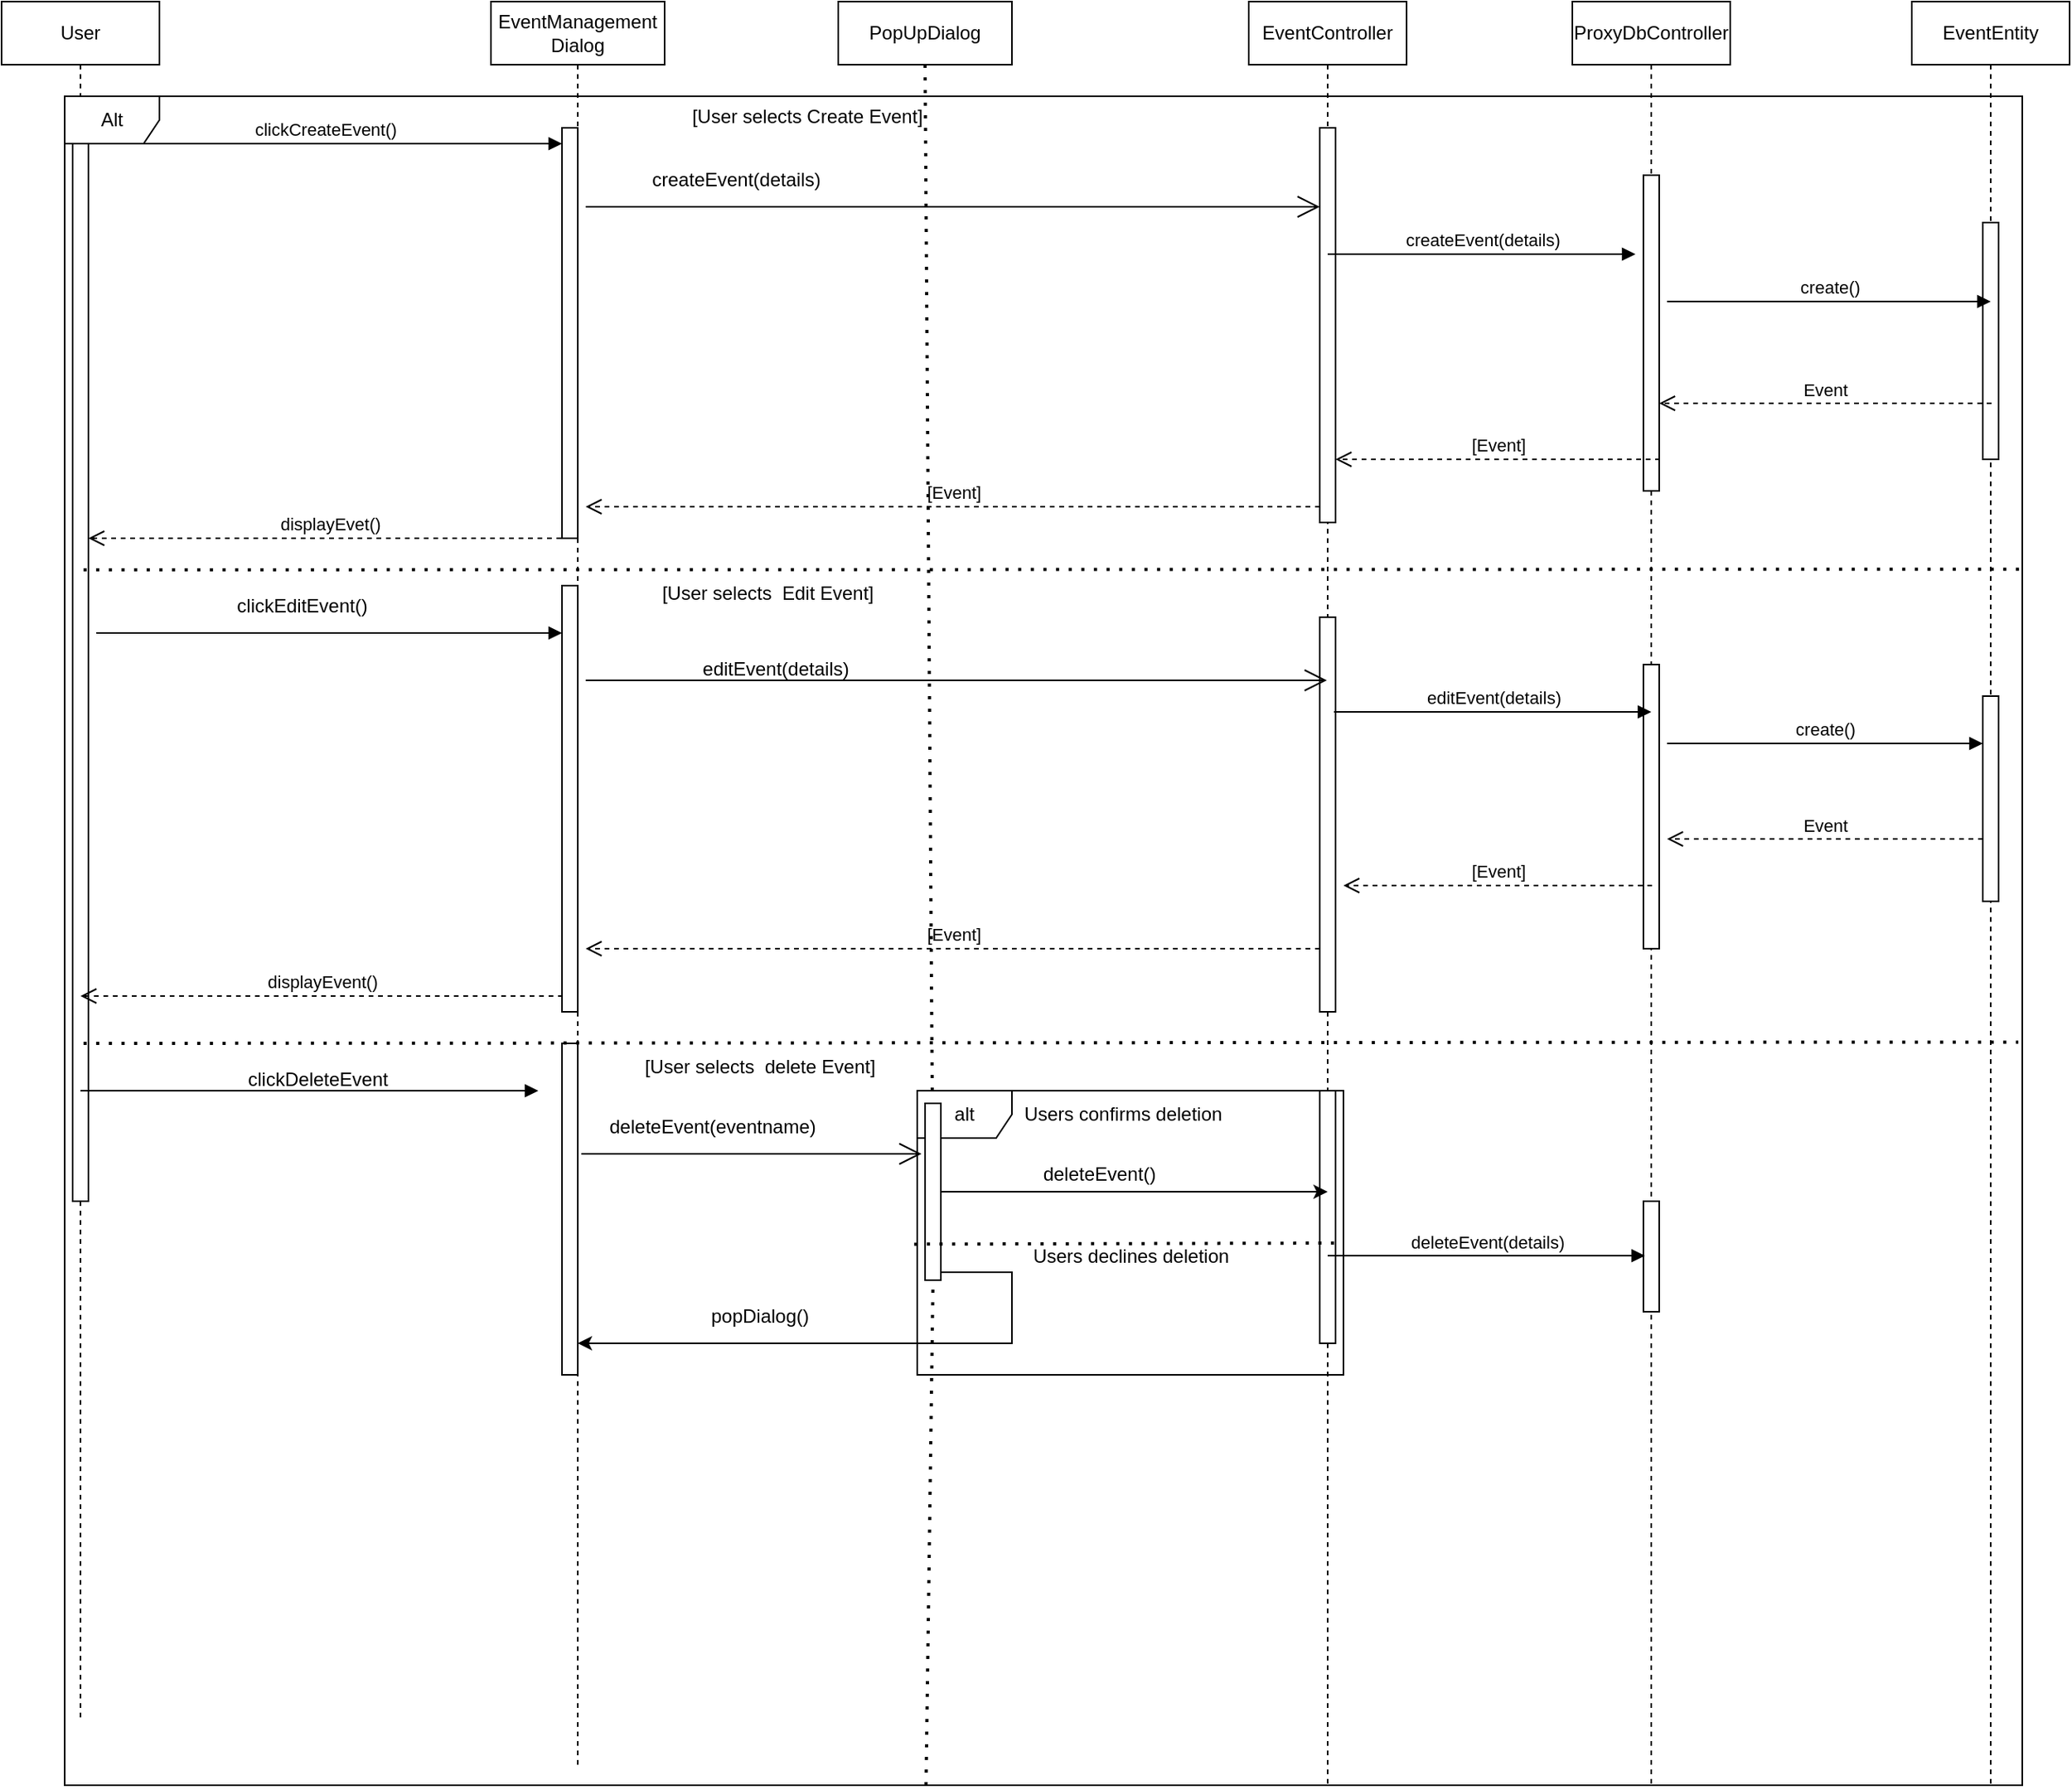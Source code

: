 <mxfile version="27.0.1">
  <diagram name="Page-1" id="2YBvvXClWsGukQMizWep">
    <mxGraphModel dx="1603" dy="811" grid="1" gridSize="10" guides="1" tooltips="1" connect="1" arrows="1" fold="1" page="1" pageScale="1" pageWidth="850" pageHeight="1100" math="0" shadow="0">
      <root>
        <mxCell id="0" />
        <mxCell id="1" parent="0" />
        <mxCell id="aM9ryv3xv72pqoxQDRHE-1" value="User" style="shape=umlLifeline;perimeter=lifelinePerimeter;whiteSpace=wrap;html=1;container=0;dropTarget=0;collapsible=0;recursiveResize=0;outlineConnect=0;portConstraint=eastwest;newEdgeStyle={&quot;edgeStyle&quot;:&quot;elbowEdgeStyle&quot;,&quot;elbow&quot;:&quot;vertical&quot;,&quot;curved&quot;:0,&quot;rounded&quot;:0};" parent="1" vertex="1">
          <mxGeometry x="40" y="30" width="100" height="1090" as="geometry" />
        </mxCell>
        <mxCell id="aM9ryv3xv72pqoxQDRHE-2" value="" style="html=1;points=[];perimeter=orthogonalPerimeter;outlineConnect=0;targetShapes=umlLifeline;portConstraint=eastwest;newEdgeStyle={&quot;edgeStyle&quot;:&quot;elbowEdgeStyle&quot;,&quot;elbow&quot;:&quot;vertical&quot;,&quot;curved&quot;:0,&quot;rounded&quot;:0};" parent="aM9ryv3xv72pqoxQDRHE-1" vertex="1">
          <mxGeometry x="45" y="70" width="10" height="690" as="geometry" />
        </mxCell>
        <mxCell id="aM9ryv3xv72pqoxQDRHE-5" value="EventManagemen&lt;span style=&quot;background-color: transparent; color: light-dark(rgb(0, 0, 0), rgb(255, 255, 255));&quot;&gt;t&lt;/span&gt;&lt;div&gt;&lt;span style=&quot;background-color: transparent; color: light-dark(rgb(0, 0, 0), rgb(255, 255, 255));&quot;&gt;Dialog&lt;/span&gt;&lt;/div&gt;" style="shape=umlLifeline;perimeter=lifelinePerimeter;whiteSpace=wrap;html=1;container=0;dropTarget=0;collapsible=0;recursiveResize=0;outlineConnect=0;portConstraint=eastwest;newEdgeStyle={&quot;edgeStyle&quot;:&quot;elbowEdgeStyle&quot;,&quot;elbow&quot;:&quot;vertical&quot;,&quot;curved&quot;:0,&quot;rounded&quot;:0};" parent="1" vertex="1">
          <mxGeometry x="350" y="30" width="110" height="1120" as="geometry" />
        </mxCell>
        <mxCell id="aM9ryv3xv72pqoxQDRHE-6" value="" style="html=1;points=[];perimeter=orthogonalPerimeter;outlineConnect=0;targetShapes=umlLifeline;portConstraint=eastwest;newEdgeStyle={&quot;edgeStyle&quot;:&quot;elbowEdgeStyle&quot;,&quot;elbow&quot;:&quot;vertical&quot;,&quot;curved&quot;:0,&quot;rounded&quot;:0};" parent="aM9ryv3xv72pqoxQDRHE-5" vertex="1">
          <mxGeometry x="45" y="80" width="10" height="260" as="geometry" />
        </mxCell>
        <mxCell id="WA52P8AH93HrRqGYN0VY-19" value="" style="html=1;points=[];perimeter=orthogonalPerimeter;outlineConnect=0;targetShapes=umlLifeline;portConstraint=eastwest;newEdgeStyle={&quot;edgeStyle&quot;:&quot;elbowEdgeStyle&quot;,&quot;elbow&quot;:&quot;vertical&quot;,&quot;curved&quot;:0,&quot;rounded&quot;:0};" parent="aM9ryv3xv72pqoxQDRHE-5" vertex="1">
          <mxGeometry x="45" y="370" width="10" height="270" as="geometry" />
        </mxCell>
        <mxCell id="WA52P8AH93HrRqGYN0VY-20" value="" style="html=1;points=[];perimeter=orthogonalPerimeter;outlineConnect=0;targetShapes=umlLifeline;portConstraint=eastwest;newEdgeStyle={&quot;edgeStyle&quot;:&quot;elbowEdgeStyle&quot;,&quot;elbow&quot;:&quot;vertical&quot;,&quot;curved&quot;:0,&quot;rounded&quot;:0};" parent="aM9ryv3xv72pqoxQDRHE-5" vertex="1">
          <mxGeometry x="45" y="660" width="10" height="210" as="geometry" />
        </mxCell>
        <mxCell id="aM9ryv3xv72pqoxQDRHE-7" value="clickCreateEvent()" style="html=1;verticalAlign=bottom;endArrow=block;edgeStyle=elbowEdgeStyle;elbow=vertical;curved=0;rounded=0;" parent="1" source="aM9ryv3xv72pqoxQDRHE-2" target="aM9ryv3xv72pqoxQDRHE-6" edge="1">
          <mxGeometry relative="1" as="geometry">
            <mxPoint x="195" y="130" as="sourcePoint" />
            <Array as="points">
              <mxPoint x="180" y="120" />
            </Array>
          </mxGeometry>
        </mxCell>
        <mxCell id="NMiY8uogCcei5AZ27jrG-3" value="EventController" style="shape=umlLifeline;perimeter=lifelinePerimeter;whiteSpace=wrap;html=1;container=0;dropTarget=0;collapsible=0;recursiveResize=0;outlineConnect=0;portConstraint=eastwest;newEdgeStyle={&quot;edgeStyle&quot;:&quot;elbowEdgeStyle&quot;,&quot;elbow&quot;:&quot;vertical&quot;,&quot;curved&quot;:0,&quot;rounded&quot;:0};" parent="1" vertex="1">
          <mxGeometry x="830" y="30" width="100" height="1130" as="geometry" />
        </mxCell>
        <mxCell id="NMiY8uogCcei5AZ27jrG-4" value="" style="html=1;points=[];perimeter=orthogonalPerimeter;outlineConnect=0;targetShapes=umlLifeline;portConstraint=eastwest;newEdgeStyle={&quot;edgeStyle&quot;:&quot;elbowEdgeStyle&quot;,&quot;elbow&quot;:&quot;vertical&quot;,&quot;curved&quot;:0,&quot;rounded&quot;:0};" parent="NMiY8uogCcei5AZ27jrG-3" vertex="1">
          <mxGeometry x="45" y="80" width="10" height="250" as="geometry" />
        </mxCell>
        <mxCell id="WA52P8AH93HrRqGYN0VY-17" value="" style="html=1;points=[];perimeter=orthogonalPerimeter;outlineConnect=0;targetShapes=umlLifeline;portConstraint=eastwest;newEdgeStyle={&quot;edgeStyle&quot;:&quot;elbowEdgeStyle&quot;,&quot;elbow&quot;:&quot;vertical&quot;,&quot;curved&quot;:0,&quot;rounded&quot;:0};" parent="NMiY8uogCcei5AZ27jrG-3" vertex="1">
          <mxGeometry x="45" y="390" width="10" height="250" as="geometry" />
        </mxCell>
        <mxCell id="WA52P8AH93HrRqGYN0VY-18" value="" style="html=1;points=[];perimeter=orthogonalPerimeter;outlineConnect=0;targetShapes=umlLifeline;portConstraint=eastwest;newEdgeStyle={&quot;edgeStyle&quot;:&quot;elbowEdgeStyle&quot;,&quot;elbow&quot;:&quot;vertical&quot;,&quot;curved&quot;:0,&quot;rounded&quot;:0};" parent="NMiY8uogCcei5AZ27jrG-3" vertex="1">
          <mxGeometry x="45" y="690" width="10" height="160" as="geometry" />
        </mxCell>
        <mxCell id="NMiY8uogCcei5AZ27jrG-5" value="" style="endArrow=open;endFill=1;endSize=12;html=1;rounded=0;" parent="1" target="NMiY8uogCcei5AZ27jrG-4" edge="1">
          <mxGeometry width="160" relative="1" as="geometry">
            <mxPoint x="410" y="160" as="sourcePoint" />
            <mxPoint x="615" y="160" as="targetPoint" />
          </mxGeometry>
        </mxCell>
        <mxCell id="NMiY8uogCcei5AZ27jrG-6" value="createEvent(details)" style="text;html=1;align=center;verticalAlign=middle;resizable=0;points=[];autosize=1;strokeColor=none;fillColor=none;" parent="1" vertex="1">
          <mxGeometry x="440" y="128" width="130" height="30" as="geometry" />
        </mxCell>
        <mxCell id="NMiY8uogCcei5AZ27jrG-8" value="EventEntity" style="shape=umlLifeline;perimeter=lifelinePerimeter;whiteSpace=wrap;html=1;container=0;dropTarget=0;collapsible=0;recursiveResize=0;outlineConnect=0;portConstraint=eastwest;newEdgeStyle={&quot;edgeStyle&quot;:&quot;elbowEdgeStyle&quot;,&quot;elbow&quot;:&quot;vertical&quot;,&quot;curved&quot;:0,&quot;rounded&quot;:0};" parent="1" vertex="1">
          <mxGeometry x="1250" y="30" width="100" height="1130" as="geometry" />
        </mxCell>
        <mxCell id="NMiY8uogCcei5AZ27jrG-9" value="" style="html=1;points=[];perimeter=orthogonalPerimeter;outlineConnect=0;targetShapes=umlLifeline;portConstraint=eastwest;newEdgeStyle={&quot;edgeStyle&quot;:&quot;elbowEdgeStyle&quot;,&quot;elbow&quot;:&quot;vertical&quot;,&quot;curved&quot;:0,&quot;rounded&quot;:0};" parent="NMiY8uogCcei5AZ27jrG-8" vertex="1">
          <mxGeometry x="45" y="140" width="10" height="150" as="geometry" />
        </mxCell>
        <mxCell id="WA52P8AH93HrRqGYN0VY-13" value="" style="html=1;points=[];perimeter=orthogonalPerimeter;outlineConnect=0;targetShapes=umlLifeline;portConstraint=eastwest;newEdgeStyle={&quot;edgeStyle&quot;:&quot;elbowEdgeStyle&quot;,&quot;elbow&quot;:&quot;vertical&quot;,&quot;curved&quot;:0,&quot;rounded&quot;:0};" parent="NMiY8uogCcei5AZ27jrG-8" vertex="1">
          <mxGeometry x="45" y="440" width="10" height="130" as="geometry" />
        </mxCell>
        <mxCell id="NMiY8uogCcei5AZ27jrG-10" value="create()" style="html=1;verticalAlign=bottom;endArrow=block;curved=0;rounded=0;" parent="1" edge="1">
          <mxGeometry width="80" relative="1" as="geometry">
            <mxPoint x="1095" y="220" as="sourcePoint" />
            <mxPoint x="1300" y="220" as="targetPoint" />
          </mxGeometry>
        </mxCell>
        <mxCell id="NMiY8uogCcei5AZ27jrG-11" value="Event" style="html=1;verticalAlign=bottom;endArrow=open;dashed=1;endSize=8;curved=0;rounded=0;" parent="1" target="NMiY8uogCcei5AZ27jrG-13" edge="1">
          <mxGeometry relative="1" as="geometry">
            <mxPoint x="1300.5" y="284.5" as="sourcePoint" />
            <mxPoint x="1095" y="285" as="targetPoint" />
            <Array as="points" />
          </mxGeometry>
        </mxCell>
        <mxCell id="NMiY8uogCcei5AZ27jrG-12" value="ProxyDbController" style="shape=umlLifeline;perimeter=lifelinePerimeter;whiteSpace=wrap;html=1;container=0;dropTarget=0;collapsible=0;recursiveResize=0;outlineConnect=0;portConstraint=eastwest;newEdgeStyle={&quot;edgeStyle&quot;:&quot;elbowEdgeStyle&quot;,&quot;elbow&quot;:&quot;vertical&quot;,&quot;curved&quot;:0,&quot;rounded&quot;:0};" parent="1" vertex="1">
          <mxGeometry x="1035" y="30" width="100" height="1130" as="geometry" />
        </mxCell>
        <mxCell id="NMiY8uogCcei5AZ27jrG-13" value="" style="html=1;points=[];perimeter=orthogonalPerimeter;outlineConnect=0;targetShapes=umlLifeline;portConstraint=eastwest;newEdgeStyle={&quot;edgeStyle&quot;:&quot;elbowEdgeStyle&quot;,&quot;elbow&quot;:&quot;vertical&quot;,&quot;curved&quot;:0,&quot;rounded&quot;:0};" parent="NMiY8uogCcei5AZ27jrG-12" vertex="1">
          <mxGeometry x="45" y="110" width="10" height="200" as="geometry" />
        </mxCell>
        <mxCell id="WA52P8AH93HrRqGYN0VY-14" value="" style="html=1;points=[];perimeter=orthogonalPerimeter;outlineConnect=0;targetShapes=umlLifeline;portConstraint=eastwest;newEdgeStyle={&quot;edgeStyle&quot;:&quot;elbowEdgeStyle&quot;,&quot;elbow&quot;:&quot;vertical&quot;,&quot;curved&quot;:0,&quot;rounded&quot;:0};" parent="NMiY8uogCcei5AZ27jrG-12" vertex="1">
          <mxGeometry x="45" y="420" width="10" height="180" as="geometry" />
        </mxCell>
        <mxCell id="WA52P8AH93HrRqGYN0VY-15" value="" style="html=1;points=[];perimeter=orthogonalPerimeter;outlineConnect=0;targetShapes=umlLifeline;portConstraint=eastwest;newEdgeStyle={&quot;edgeStyle&quot;:&quot;elbowEdgeStyle&quot;,&quot;elbow&quot;:&quot;vertical&quot;,&quot;curved&quot;:0,&quot;rounded&quot;:0};" parent="NMiY8uogCcei5AZ27jrG-12" vertex="1">
          <mxGeometry x="45" y="760" width="10" height="70" as="geometry" />
        </mxCell>
        <mxCell id="NMiY8uogCcei5AZ27jrG-14" value="createEvent(details)" style="html=1;verticalAlign=bottom;endArrow=block;curved=0;rounded=0;" parent="1" source="NMiY8uogCcei5AZ27jrG-3" edge="1">
          <mxGeometry width="80" relative="1" as="geometry">
            <mxPoint x="995" y="190" as="sourcePoint" />
            <mxPoint x="1075" y="190" as="targetPoint" />
          </mxGeometry>
        </mxCell>
        <mxCell id="NMiY8uogCcei5AZ27jrG-15" value="[Event]" style="html=1;verticalAlign=bottom;endArrow=open;dashed=1;endSize=8;curved=0;rounded=0;" parent="1" target="NMiY8uogCcei5AZ27jrG-4" edge="1">
          <mxGeometry relative="1" as="geometry">
            <mxPoint x="1090.5" y="320" as="sourcePoint" />
            <mxPoint x="1295" y="320" as="targetPoint" />
            <Array as="points" />
          </mxGeometry>
        </mxCell>
        <mxCell id="NMiY8uogCcei5AZ27jrG-16" value="Alt" style="shape=umlFrame;whiteSpace=wrap;html=1;pointerEvents=0;" parent="1" vertex="1">
          <mxGeometry x="80" y="90" width="1240" height="1070" as="geometry" />
        </mxCell>
        <mxCell id="NMiY8uogCcei5AZ27jrG-17" value="[User selects Create Event]" style="text;html=1;align=center;verticalAlign=middle;resizable=0;points=[];autosize=1;strokeColor=none;fillColor=none;" parent="1" vertex="1">
          <mxGeometry x="465" y="88" width="170" height="30" as="geometry" />
        </mxCell>
        <mxCell id="NMiY8uogCcei5AZ27jrG-18" value="[Event]" style="html=1;verticalAlign=bottom;endArrow=open;dashed=1;endSize=8;curved=0;rounded=0;" parent="1" source="NMiY8uogCcei5AZ27jrG-4" edge="1">
          <mxGeometry relative="1" as="geometry">
            <mxPoint x="620.5" y="350" as="sourcePoint" />
            <mxPoint x="410" y="350" as="targetPoint" />
            <Array as="points" />
          </mxGeometry>
        </mxCell>
        <mxCell id="NMiY8uogCcei5AZ27jrG-19" value="displayEvet()" style="html=1;verticalAlign=bottom;endArrow=open;dashed=1;endSize=8;curved=0;rounded=0;" parent="1" target="aM9ryv3xv72pqoxQDRHE-2" edge="1">
          <mxGeometry relative="1" as="geometry">
            <mxPoint x="400.5" y="370" as="sourcePoint" />
            <mxPoint x="190" y="370" as="targetPoint" />
            <Array as="points" />
          </mxGeometry>
        </mxCell>
        <mxCell id="NMiY8uogCcei5AZ27jrG-21" value="" style="endArrow=none;dashed=1;html=1;dashPattern=1 3;strokeWidth=2;rounded=0;entryX=0.999;entryY=0.28;entryDx=0;entryDy=0;entryPerimeter=0;" parent="1" target="NMiY8uogCcei5AZ27jrG-16" edge="1">
          <mxGeometry width="50" height="50" relative="1" as="geometry">
            <mxPoint x="91.91" y="390.0" as="sourcePoint" />
            <mxPoint x="1110.0" y="390.0" as="targetPoint" />
          </mxGeometry>
        </mxCell>
        <mxCell id="NMiY8uogCcei5AZ27jrG-22" value="[User selects&amp;nbsp; Edit Event]" style="text;html=1;align=center;verticalAlign=middle;resizable=0;points=[];autosize=1;strokeColor=none;fillColor=none;" parent="1" vertex="1">
          <mxGeometry x="445" y="390" width="160" height="30" as="geometry" />
        </mxCell>
        <mxCell id="NMiY8uogCcei5AZ27jrG-23" value="" style="html=1;verticalAlign=bottom;endArrow=block;edgeStyle=elbowEdgeStyle;elbow=vertical;curved=0;rounded=0;" parent="1" target="WA52P8AH93HrRqGYN0VY-19" edge="1">
          <mxGeometry relative="1" as="geometry">
            <mxPoint x="100" y="430" as="sourcePoint" />
            <Array as="points">
              <mxPoint x="185" y="430" />
            </Array>
            <mxPoint x="380" y="430" as="targetPoint" />
          </mxGeometry>
        </mxCell>
        <mxCell id="NMiY8uogCcei5AZ27jrG-25" value="" style="endArrow=open;endFill=1;endSize=12;html=1;rounded=0;" parent="1" target="NMiY8uogCcei5AZ27jrG-3" edge="1">
          <mxGeometry width="160" relative="1" as="geometry">
            <mxPoint x="410" y="460" as="sourcePoint" />
            <mxPoint x="612.75" y="460" as="targetPoint" />
          </mxGeometry>
        </mxCell>
        <mxCell id="NMiY8uogCcei5AZ27jrG-26" value="editEvent(details)" style="text;html=1;align=center;verticalAlign=middle;resizable=0;points=[];autosize=1;strokeColor=none;fillColor=none;" parent="1" vertex="1">
          <mxGeometry x="470" y="438" width="120" height="30" as="geometry" />
        </mxCell>
        <mxCell id="NMiY8uogCcei5AZ27jrG-27" value="editEvent(details)" style="html=1;verticalAlign=bottom;endArrow=block;curved=0;rounded=0;" parent="1" edge="1">
          <mxGeometry width="80" relative="1" as="geometry">
            <mxPoint x="884" y="480" as="sourcePoint" />
            <mxPoint x="1085" y="480" as="targetPoint" />
          </mxGeometry>
        </mxCell>
        <mxCell id="NMiY8uogCcei5AZ27jrG-28" value="create()" style="html=1;verticalAlign=bottom;endArrow=block;curved=0;rounded=0;" parent="1" target="WA52P8AH93HrRqGYN0VY-13" edge="1">
          <mxGeometry width="80" relative="1" as="geometry">
            <mxPoint x="1095" y="500" as="sourcePoint" />
            <mxPoint x="1305" y="500" as="targetPoint" />
          </mxGeometry>
        </mxCell>
        <mxCell id="NMiY8uogCcei5AZ27jrG-29" value="Event" style="html=1;verticalAlign=bottom;endArrow=open;dashed=1;endSize=8;curved=0;rounded=0;" parent="1" source="WA52P8AH93HrRqGYN0VY-13" edge="1">
          <mxGeometry relative="1" as="geometry">
            <mxPoint x="1300.5" y="560" as="sourcePoint" />
            <mxPoint x="1095" y="560.5" as="targetPoint" />
            <Array as="points" />
          </mxGeometry>
        </mxCell>
        <mxCell id="NMiY8uogCcei5AZ27jrG-30" value="[Event]" style="html=1;verticalAlign=bottom;endArrow=open;dashed=1;endSize=8;curved=0;rounded=0;" parent="1" edge="1">
          <mxGeometry relative="1" as="geometry">
            <mxPoint x="1085.5" y="590" as="sourcePoint" />
            <mxPoint x="890" y="590" as="targetPoint" />
            <Array as="points" />
          </mxGeometry>
        </mxCell>
        <mxCell id="NMiY8uogCcei5AZ27jrG-31" value="[Event]" style="html=1;verticalAlign=bottom;endArrow=open;dashed=1;endSize=8;curved=0;rounded=0;" parent="1" source="WA52P8AH93HrRqGYN0VY-17" edge="1">
          <mxGeometry x="-0.002" relative="1" as="geometry">
            <mxPoint x="620.5" y="630" as="sourcePoint" />
            <mxPoint x="410" y="630" as="targetPoint" />
            <Array as="points" />
            <mxPoint as="offset" />
          </mxGeometry>
        </mxCell>
        <mxCell id="NMiY8uogCcei5AZ27jrG-32" value="displayEvent()" style="html=1;verticalAlign=bottom;endArrow=open;dashed=1;endSize=8;curved=0;rounded=0;" parent="1" edge="1">
          <mxGeometry relative="1" as="geometry">
            <mxPoint x="395.5" y="660" as="sourcePoint" />
            <mxPoint x="90" y="660" as="targetPoint" />
            <Array as="points" />
          </mxGeometry>
        </mxCell>
        <mxCell id="NMiY8uogCcei5AZ27jrG-33" value="" style="endArrow=none;dashed=1;html=1;dashPattern=1 3;strokeWidth=2;rounded=0;entryX=0.998;entryY=0.56;entryDx=0;entryDy=0;entryPerimeter=0;" parent="1" target="NMiY8uogCcei5AZ27jrG-16" edge="1">
          <mxGeometry width="50" height="50" relative="1" as="geometry">
            <mxPoint x="91.91" y="690.0" as="sourcePoint" />
            <mxPoint x="1110.0" y="690.0" as="targetPoint" />
          </mxGeometry>
        </mxCell>
        <mxCell id="NMiY8uogCcei5AZ27jrG-34" value="[User selects&amp;nbsp; delete Event]" style="text;html=1;align=center;verticalAlign=middle;resizable=0;points=[];autosize=1;strokeColor=none;fillColor=none;" parent="1" vertex="1">
          <mxGeometry x="435" y="690" width="170" height="30" as="geometry" />
        </mxCell>
        <mxCell id="NMiY8uogCcei5AZ27jrG-35" value="clickEditEvent()" style="text;html=1;align=center;verticalAlign=middle;resizable=0;points=[];autosize=1;strokeColor=none;fillColor=none;" parent="1" vertex="1">
          <mxGeometry x="175" y="398" width="110" height="30" as="geometry" />
        </mxCell>
        <mxCell id="NMiY8uogCcei5AZ27jrG-36" value="" style="html=1;verticalAlign=bottom;endArrow=block;edgeStyle=elbowEdgeStyle;elbow=vertical;curved=0;rounded=0;" parent="1" edge="1">
          <mxGeometry relative="1" as="geometry">
            <mxPoint x="90" y="720" as="sourcePoint" />
            <Array as="points">
              <mxPoint x="175" y="720" />
            </Array>
            <mxPoint x="380" y="720" as="targetPoint" />
          </mxGeometry>
        </mxCell>
        <mxCell id="NMiY8uogCcei5AZ27jrG-37" value="clickDeleteEvent" style="text;html=1;align=center;verticalAlign=middle;resizable=0;points=[];autosize=1;strokeColor=none;fillColor=none;" parent="1" vertex="1">
          <mxGeometry x="185" y="698" width="110" height="30" as="geometry" />
        </mxCell>
        <mxCell id="NMiY8uogCcei5AZ27jrG-38" value="" style="endArrow=open;endFill=1;endSize=12;html=1;rounded=0;" parent="1" edge="1">
          <mxGeometry width="160" relative="1" as="geometry">
            <mxPoint x="407.25" y="760" as="sourcePoint" />
            <mxPoint x="622.75" y="760" as="targetPoint" />
          </mxGeometry>
        </mxCell>
        <mxCell id="NMiY8uogCcei5AZ27jrG-39" value="deleteEvent(eventname)" style="text;html=1;align=center;verticalAlign=middle;resizable=0;points=[];autosize=1;strokeColor=none;fillColor=none;" parent="1" vertex="1">
          <mxGeometry x="415" y="728" width="150" height="30" as="geometry" />
        </mxCell>
        <mxCell id="NMiY8uogCcei5AZ27jrG-40" value="deleteEvent(details)" style="html=1;verticalAlign=bottom;endArrow=block;curved=0;rounded=0;" parent="1" edge="1">
          <mxGeometry width="80" relative="1" as="geometry">
            <mxPoint x="880" y="824.5" as="sourcePoint" />
            <mxPoint x="1081" y="824.5" as="targetPoint" />
          </mxGeometry>
        </mxCell>
        <mxCell id="WA52P8AH93HrRqGYN0VY-1" value="PopUpDialog" style="rounded=0;whiteSpace=wrap;html=1;" parent="1" vertex="1">
          <mxGeometry x="570" y="30" width="110" height="40" as="geometry" />
        </mxCell>
        <mxCell id="WA52P8AH93HrRqGYN0VY-2" value="" style="endArrow=none;dashed=1;html=1;dashPattern=1 3;strokeWidth=2;rounded=0;entryX=0.5;entryY=1;entryDx=0;entryDy=0;exitX=0.534;exitY=1;exitDx=0;exitDy=0;exitPerimeter=0;" parent="1" source="WA52P8AH93HrRqGYN0VY-4" target="WA52P8AH93HrRqGYN0VY-1" edge="1">
          <mxGeometry width="50" height="50" relative="1" as="geometry">
            <mxPoint x="630" y="330" as="sourcePoint" />
            <mxPoint x="680" y="280" as="targetPoint" />
          </mxGeometry>
        </mxCell>
        <mxCell id="WA52P8AH93HrRqGYN0VY-3" value="alt" style="shape=umlFrame;whiteSpace=wrap;html=1;pointerEvents=0;" parent="1" vertex="1">
          <mxGeometry x="620" y="720" width="270" height="180" as="geometry" />
        </mxCell>
        <mxCell id="WA52P8AH93HrRqGYN0VY-5" value="" style="endArrow=none;dashed=1;html=1;dashPattern=1 3;strokeWidth=2;rounded=0;entryX=0.5;entryY=1;entryDx=0;entryDy=0;exitX=0.44;exitY=1;exitDx=0;exitDy=0;exitPerimeter=0;" parent="1" source="NMiY8uogCcei5AZ27jrG-16" target="WA52P8AH93HrRqGYN0VY-4" edge="1">
          <mxGeometry width="50" height="50" relative="1" as="geometry">
            <mxPoint x="630" y="1160" as="sourcePoint" />
            <mxPoint x="625" y="70" as="targetPoint" />
          </mxGeometry>
        </mxCell>
        <mxCell id="WA52P8AH93HrRqGYN0VY-4" value="" style="html=1;points=[[0,0,0,0,5],[0,1,0,0,-5],[1,0,0,0,5],[1,1,0,0,-5]];perimeter=orthogonalPerimeter;outlineConnect=0;targetShapes=umlLifeline;portConstraint=eastwest;newEdgeStyle={&quot;curved&quot;:0,&quot;rounded&quot;:0};" parent="1" vertex="1">
          <mxGeometry x="625" y="728" width="10" height="112" as="geometry" />
        </mxCell>
        <mxCell id="WA52P8AH93HrRqGYN0VY-6" value="" style="endArrow=none;dashed=1;html=1;dashPattern=1 3;strokeWidth=2;rounded=0;entryX=1.001;entryY=0.536;entryDx=0;entryDy=0;entryPerimeter=0;exitX=-0.007;exitY=0.54;exitDx=0;exitDy=0;exitPerimeter=0;" parent="1" source="WA52P8AH93HrRqGYN0VY-3" target="WA52P8AH93HrRqGYN0VY-3" edge="1">
          <mxGeometry width="50" height="50" relative="1" as="geometry">
            <mxPoint x="710" y="835" as="sourcePoint" />
            <mxPoint x="760" y="785" as="targetPoint" />
          </mxGeometry>
        </mxCell>
        <mxCell id="WA52P8AH93HrRqGYN0VY-7" value="Users confirms deletion" style="text;html=1;align=center;verticalAlign=middle;resizable=0;points=[];autosize=1;strokeColor=none;fillColor=none;" parent="1" vertex="1">
          <mxGeometry x="675" y="720" width="150" height="30" as="geometry" />
        </mxCell>
        <mxCell id="WA52P8AH93HrRqGYN0VY-8" value="Users declines deletion" style="text;html=1;align=center;verticalAlign=middle;resizable=0;points=[];autosize=1;strokeColor=none;fillColor=none;" parent="1" vertex="1">
          <mxGeometry x="680" y="810" width="150" height="30" as="geometry" />
        </mxCell>
        <mxCell id="WA52P8AH93HrRqGYN0VY-9" value="" style="endArrow=classic;html=1;rounded=0;" parent="1" target="WA52P8AH93HrRqGYN0VY-20" edge="1">
          <mxGeometry width="50" height="50" relative="1" as="geometry">
            <mxPoint x="635" y="835" as="sourcePoint" />
            <mxPoint x="420" y="880" as="targetPoint" />
            <Array as="points">
              <mxPoint x="680" y="835" />
              <mxPoint x="680" y="880" />
            </Array>
          </mxGeometry>
        </mxCell>
        <mxCell id="WA52P8AH93HrRqGYN0VY-10" value="popDialog()" style="text;html=1;align=center;verticalAlign=middle;resizable=0;points=[];autosize=1;strokeColor=none;fillColor=none;" parent="1" vertex="1">
          <mxGeometry x="475" y="848" width="90" height="30" as="geometry" />
        </mxCell>
        <mxCell id="WA52P8AH93HrRqGYN0VY-11" value="" style="endArrow=classic;html=1;rounded=0;" parent="1" source="WA52P8AH93HrRqGYN0VY-4" edge="1">
          <mxGeometry width="50" height="50" relative="1" as="geometry">
            <mxPoint x="690" y="800" as="sourcePoint" />
            <mxPoint x="880" y="784" as="targetPoint" />
          </mxGeometry>
        </mxCell>
        <mxCell id="WA52P8AH93HrRqGYN0VY-12" value="deleteEvent()" style="text;html=1;align=center;verticalAlign=middle;resizable=0;points=[];autosize=1;strokeColor=none;fillColor=none;" parent="1" vertex="1">
          <mxGeometry x="690" y="758" width="90" height="30" as="geometry" />
        </mxCell>
      </root>
    </mxGraphModel>
  </diagram>
</mxfile>
